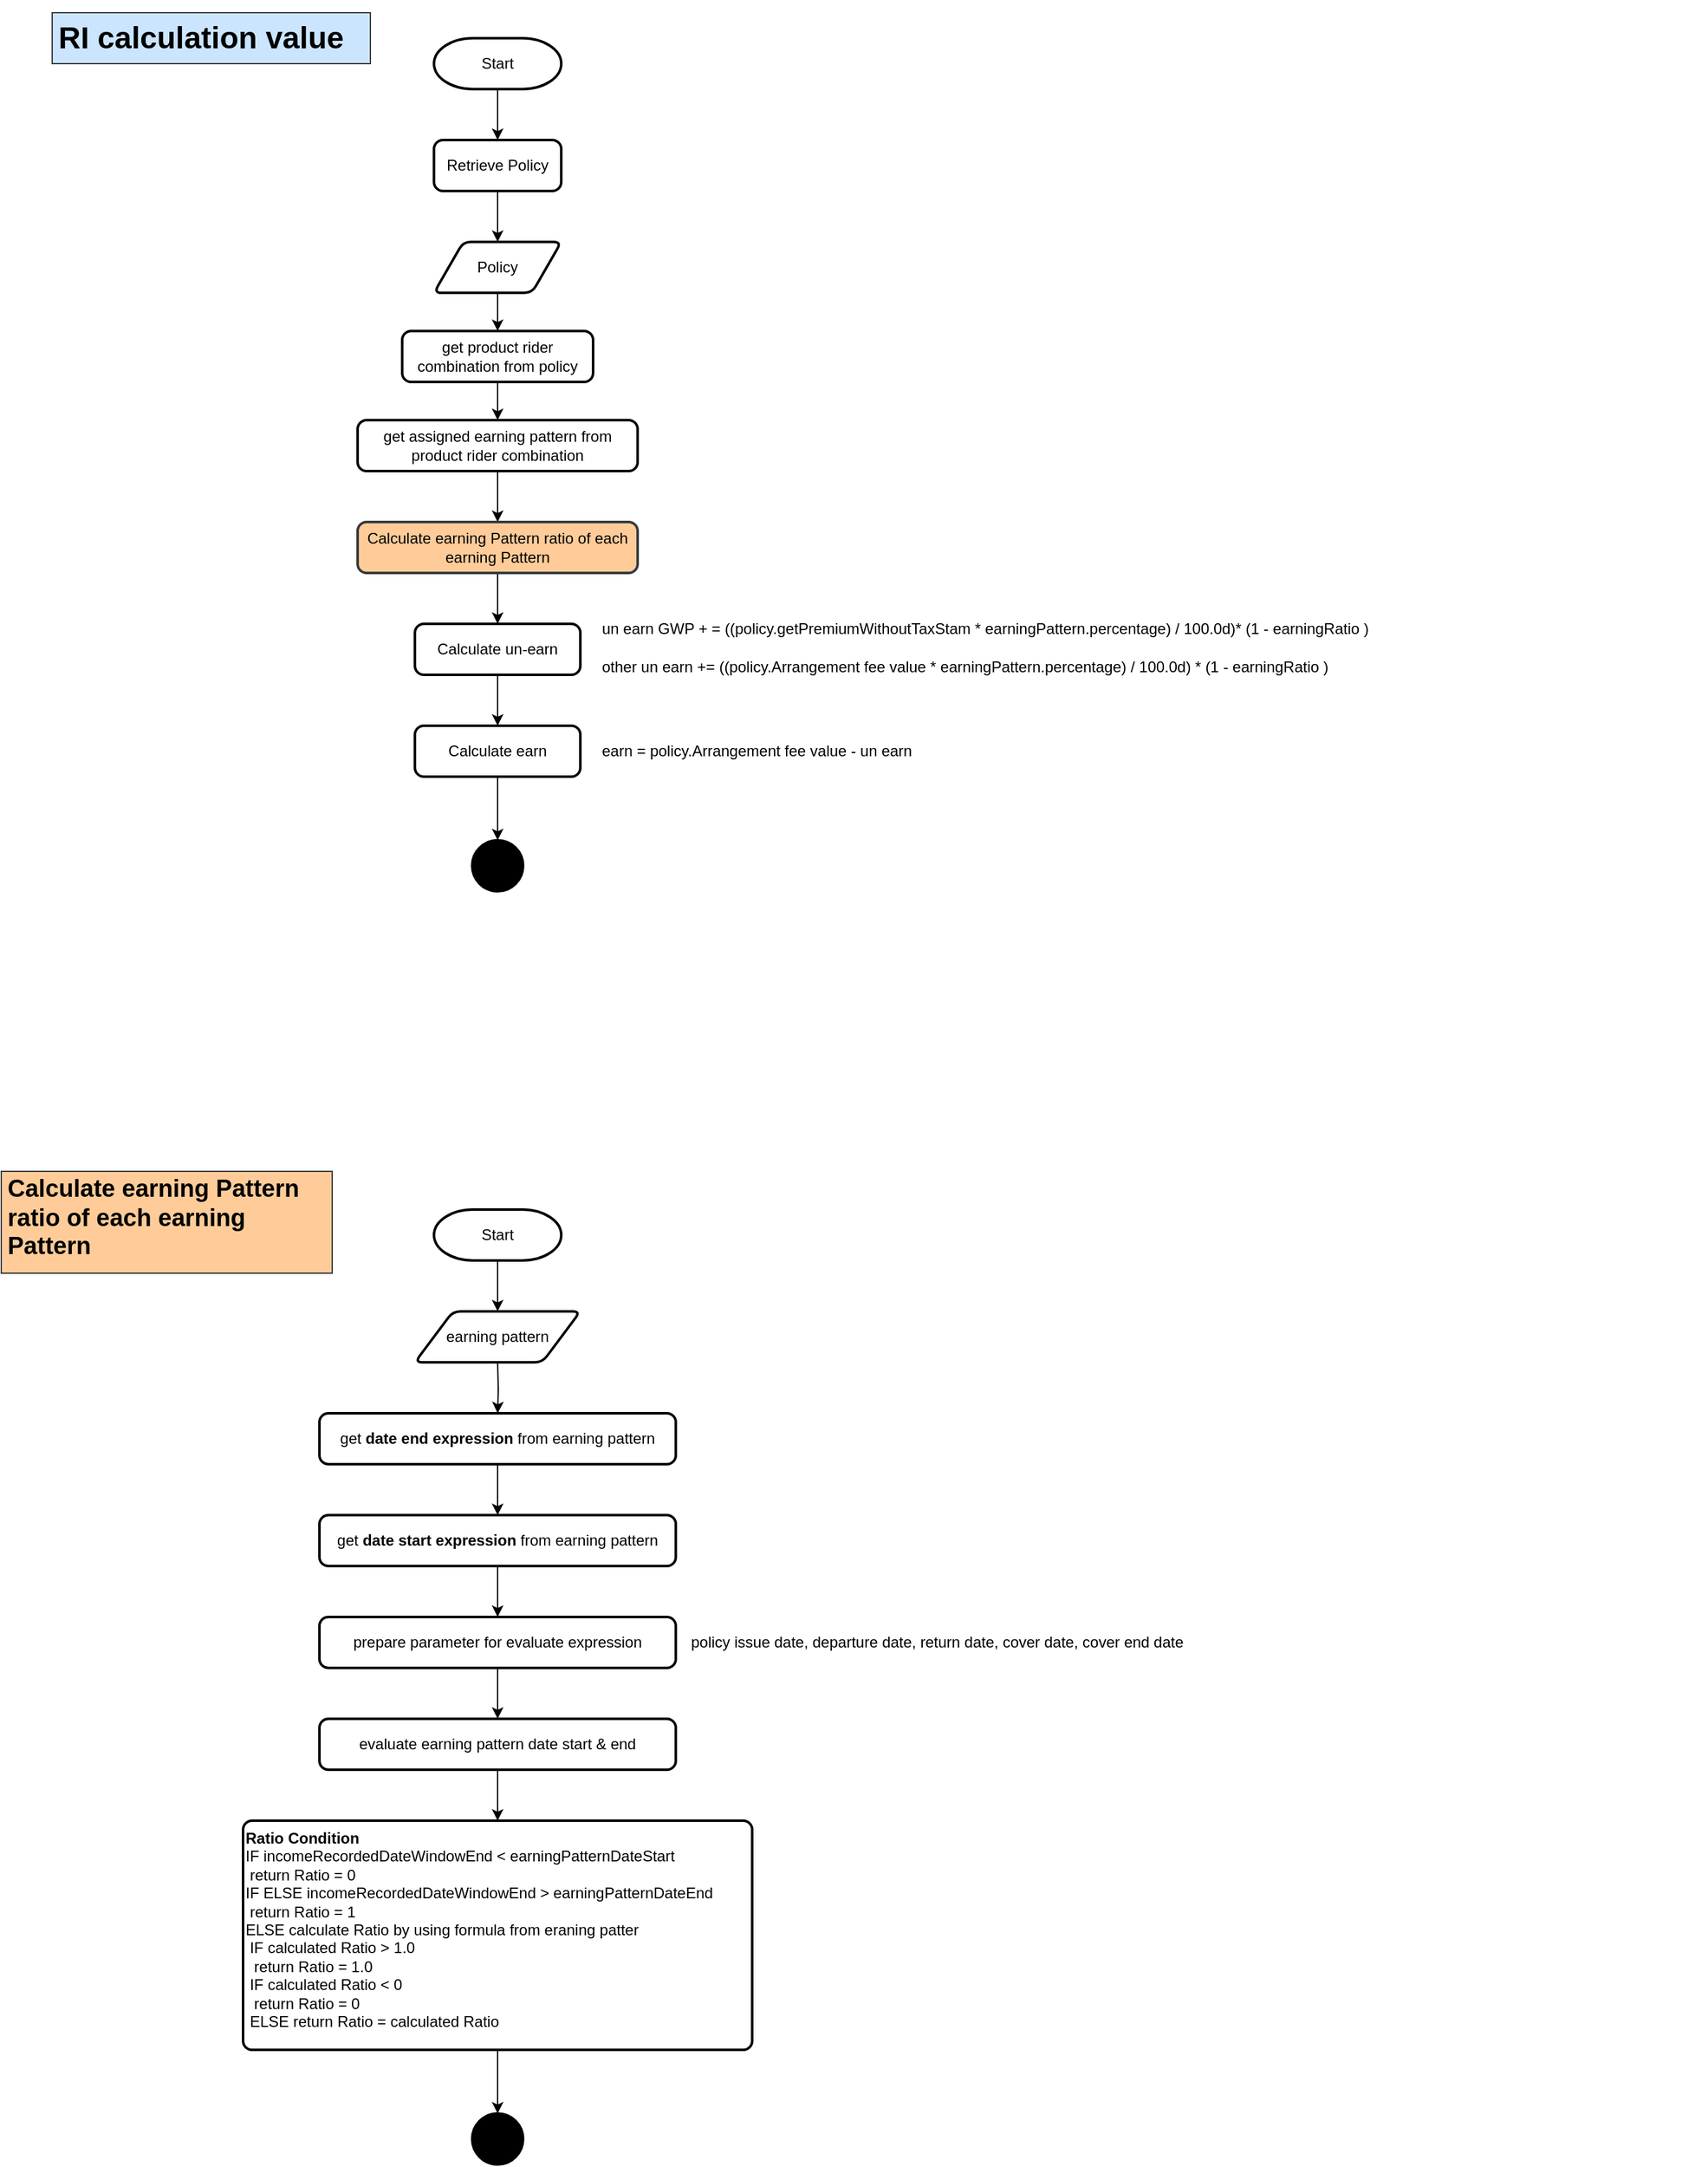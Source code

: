 <mxfile version="12.3.0" type="github" pages="1">
  <diagram id="2hWmoD3ekcz67W5JECnx" name="Page-1">
    <mxGraphModel dx="1233" dy="779" grid="1" gridSize="10" guides="1" tooltips="1" connect="1" arrows="1" fold="1" page="1" pageScale="1" pageWidth="850" pageHeight="1100" math="0" shadow="0">
      <root>
        <mxCell id="0"/>
        <mxCell id="1" parent="0"/>
        <mxCell id="Wfk_m0UaRFvR2InnICNN-17" style="edgeStyle=orthogonalEdgeStyle;rounded=0;orthogonalLoop=1;jettySize=auto;html=1;entryX=0.5;entryY=0;entryDx=0;entryDy=0;" edge="1" parent="1" source="Wfk_m0UaRFvR2InnICNN-2" target="Wfk_m0UaRFvR2InnICNN-5">
          <mxGeometry relative="1" as="geometry"/>
        </mxCell>
        <mxCell id="Wfk_m0UaRFvR2InnICNN-2" value="Retrieve Policy" style="rounded=1;whiteSpace=wrap;html=1;absoluteArcSize=1;arcSize=14;strokeWidth=2;" vertex="1" parent="1">
          <mxGeometry x="370" y="110" width="100" height="40" as="geometry"/>
        </mxCell>
        <mxCell id="Wfk_m0UaRFvR2InnICNN-18" style="edgeStyle=orthogonalEdgeStyle;rounded=0;orthogonalLoop=1;jettySize=auto;html=1;entryX=0.5;entryY=0;entryDx=0;entryDy=0;" edge="1" parent="1" source="Wfk_m0UaRFvR2InnICNN-5" target="Wfk_m0UaRFvR2InnICNN-6">
          <mxGeometry relative="1" as="geometry"/>
        </mxCell>
        <mxCell id="Wfk_m0UaRFvR2InnICNN-5" value="Policy" style="shape=parallelogram;html=1;strokeWidth=2;perimeter=parallelogramPerimeter;whiteSpace=wrap;rounded=1;arcSize=12;size=0.23;" vertex="1" parent="1">
          <mxGeometry x="370" y="190" width="100" height="40" as="geometry"/>
        </mxCell>
        <mxCell id="Wfk_m0UaRFvR2InnICNN-19" style="edgeStyle=orthogonalEdgeStyle;rounded=0;orthogonalLoop=1;jettySize=auto;html=1;entryX=0.5;entryY=0;entryDx=0;entryDy=0;" edge="1" parent="1" source="Wfk_m0UaRFvR2InnICNN-6" target="Wfk_m0UaRFvR2InnICNN-7">
          <mxGeometry relative="1" as="geometry"/>
        </mxCell>
        <mxCell id="Wfk_m0UaRFvR2InnICNN-6" value="get product rider combination from policy" style="rounded=1;whiteSpace=wrap;html=1;absoluteArcSize=1;arcSize=14;strokeWidth=2;" vertex="1" parent="1">
          <mxGeometry x="345" y="260" width="150" height="40" as="geometry"/>
        </mxCell>
        <mxCell id="Wfk_m0UaRFvR2InnICNN-20" style="edgeStyle=orthogonalEdgeStyle;rounded=0;orthogonalLoop=1;jettySize=auto;html=1;entryX=0.5;entryY=0;entryDx=0;entryDy=0;" edge="1" parent="1" source="Wfk_m0UaRFvR2InnICNN-7" target="Wfk_m0UaRFvR2InnICNN-8">
          <mxGeometry relative="1" as="geometry"/>
        </mxCell>
        <mxCell id="Wfk_m0UaRFvR2InnICNN-7" value="get assigned earning pattern from product rider combination" style="rounded=1;whiteSpace=wrap;html=1;absoluteArcSize=1;arcSize=14;strokeWidth=2;" vertex="1" parent="1">
          <mxGeometry x="310" y="330" width="220" height="40" as="geometry"/>
        </mxCell>
        <mxCell id="Wfk_m0UaRFvR2InnICNN-21" style="edgeStyle=orthogonalEdgeStyle;rounded=0;orthogonalLoop=1;jettySize=auto;html=1;entryX=0.5;entryY=0;entryDx=0;entryDy=0;" edge="1" parent="1" source="Wfk_m0UaRFvR2InnICNN-8" target="Wfk_m0UaRFvR2InnICNN-9">
          <mxGeometry relative="1" as="geometry"/>
        </mxCell>
        <mxCell id="Wfk_m0UaRFvR2InnICNN-8" value="Calculate earning Pattern ratio of each earning Pattern" style="rounded=1;whiteSpace=wrap;html=1;absoluteArcSize=1;arcSize=14;strokeWidth=2;fillColor=#ffcc99;strokeColor=#36393d;" vertex="1" parent="1">
          <mxGeometry x="310" y="410" width="220" height="40" as="geometry"/>
        </mxCell>
        <mxCell id="Wfk_m0UaRFvR2InnICNN-22" style="edgeStyle=orthogonalEdgeStyle;rounded=0;orthogonalLoop=1;jettySize=auto;html=1;entryX=0.5;entryY=0;entryDx=0;entryDy=0;" edge="1" parent="1" source="Wfk_m0UaRFvR2InnICNN-9" target="Wfk_m0UaRFvR2InnICNN-12">
          <mxGeometry relative="1" as="geometry"/>
        </mxCell>
        <mxCell id="Wfk_m0UaRFvR2InnICNN-9" value="Calculate un-earn" style="rounded=1;whiteSpace=wrap;html=1;absoluteArcSize=1;arcSize=14;strokeWidth=2;" vertex="1" parent="1">
          <mxGeometry x="355" y="490" width="130" height="40" as="geometry"/>
        </mxCell>
        <UserObject label="un earn GWP + = ((policy.getPremiumWithoutTaxStam * earningPattern.percentage) / 100.0d)* (1 - earningRatio )" link="&lt;!--&#xa; /* Font Definitions */&#xa; @font-face&#xa;	{font-family:&quot;Cordia New&quot;;&#xa;	panose-1:2 11 3 4 2 2 2 2 2 4;&#xa;	mso-font-alt:&quot;Arial Unicode MS&quot;;&#xa;	mso-font-charset:222;&#xa;	mso-generic-font-family:roman;&#xa;	mso-font-format:other;&#xa;	mso-font-pitch:variable;&#xa;	mso-font-signature:16777219 0 0 0 65537 0;}&#xa;@font-face&#xa;	{font-family:&quot;Cordia New&quot;;&#xa;	panose-1:2 11 3 4 2 2 2 2 2 4;&#xa;	mso-font-alt:&quot;Arial Unicode MS&quot;;&#xa;	mso-font-charset:222;&#xa;	mso-generic-font-family:roman;&#xa;	mso-font-format:other;&#xa;	mso-font-pitch:variable;&#xa;	mso-font-signature:16777219 0 0 0 65537 0;}&#xa;@font-face&#xa;	{font-family:Calibri;&#xa;	panose-1:2 15 5 2 2 2 4 3 2 4;&#xa;	mso-font-alt:&quot;Arial Rounded MT Bold&quot;;&#xa;	mso-font-charset:0;&#xa;	mso-generic-font-family:swiss;&#xa;	mso-font-pitch:variable;&#xa;	mso-font-signature:-536859905 -1073732485 9 0 511 0;}&#xa; /* Style Definitions */&#xa; p.MsoNormal, li.MsoNormal, div.MsoNormal&#xa;	{mso-style-unhide:no;&#xa;	mso-style-qformat:yes;&#xa;	mso-style-parent:&quot;&quot;;&#xa;	margin:0in;&#xa;	margin-bottom:.0001pt;&#xa;	mso-pagination:widow-orphan;&#xa;	font-size:11.0pt;&#xa;	font-family:&quot;Calibri&quot;,&quot;sans-serif&quot;;&#xa;	mso-ascii-font-family:Calibri;&#xa;	mso-ascii-theme-font:minor-latin;&#xa;	mso-fareast-font-family:Calibri;&#xa;	mso-fareast-theme-font:minor-latin;&#xa;	mso-hansi-font-family:Calibri;&#xa;	mso-hansi-theme-font:minor-latin;&#xa;	mso-bidi-font-family:&quot;Cordia New&quot;;&#xa;	mso-bidi-theme-font:minor-bidi;&#xa;	mso-bidi-language:AR-SA;}&#xa;span.EmailStyle15&#xa;	{mso-style-type:personal;&#xa;	mso-style-noshow:yes;&#xa;	mso-style-unhide:no;&#xa;	mso-ansi-font-size:11.0pt;&#xa;	mso-bidi-font-size:11.0pt;&#xa;	font-family:&quot;Calibri&quot;,&quot;sans-serif&quot;;&#xa;	mso-ascii-font-family:Calibri;&#xa;	mso-ascii-theme-font:minor-latin;&#xa;	mso-fareast-font-family:Calibri;&#xa;	mso-fareast-theme-font:minor-latin;&#xa;	mso-hansi-font-family:Calibri;&#xa;	mso-hansi-theme-font:minor-latin;&#xa;	mso-bidi-font-family:&quot;Cordia New&quot;;&#xa;	mso-bidi-theme-font:minor-bidi;&#xa;	color:windowtext;}&#xa;.MsoChpDefault&#xa;	{mso-style-type:export-only;&#xa;	mso-default-props:yes;&#xa;	mso-bidi-font-size:11.0pt;&#xa;	font-family:&quot;Calibri&quot;,&quot;sans-serif&quot;;&#xa;	mso-ascii-font-family:Calibri;&#xa;	mso-ascii-theme-font:minor-latin;&#xa;	mso-fareast-font-family:Calibri;&#xa;	mso-fareast-theme-font:minor-latin;&#xa;	mso-hansi-font-family:Calibri;&#xa;	mso-hansi-theme-font:minor-latin;&#xa;	mso-bidi-font-family:&quot;Cordia New&quot;;&#xa;	mso-bidi-theme-font:minor-bidi;&#xa;	mso-bidi-language:AR-SA;}&#xa;@page WordSection1&#xa;	{size:8.5in 11.0in;&#xa;	margin:1.0in 1.0in 1.0in 1.0in;&#xa;	mso-header-margin:.5in;&#xa;	mso-footer-margin:.5in;&#xa;	mso-paper-source:0;}&#xa;div.WordSection1&#xa;	{page:WordSection1;}&#xa; /* List Definitions */&#xa; @list l0&#xa;	{mso-list-id:1015108780;&#xa;	mso-list-template-ids:900334242;}&#xa;ol&#xa;	{margin-bottom:0in;}&#xa;ul&#xa;	{margin-bottom:0in;}&#xa;--&gt;&#xa;&#xa;&#xa;&#xa;&#xa;&#xa;&#xa;&#xa;&#xa; &#xa;  un earn GWP + =&#xa;      ((policy.getPremiumWithoutTaxStam * earningPattern.percentage) / 100.0d)&#xa;      * (1 - earningRatio )" id="Wfk_m0UaRFvR2InnICNN-10">
          <mxCell style="text;html=1;" vertex="1" parent="1">
            <mxGeometry x="500" y="480" width="800" height="30" as="geometry"/>
          </mxCell>
        </UserObject>
        <UserObject label="other un earn += ((policy.Arrangement fee value * earningPattern.percentage) / 100.0d) * (1 - earningRatio )" link="&lt;!--&#xa; /* Font Definitions */&#xa; @font-face&#xa;	{font-family:&quot;Cordia New&quot;;&#xa;	panose-1:2 11 3 4 2 2 2 2 2 4;&#xa;	mso-font-alt:&quot;Arial Unicode MS&quot;;&#xa;	mso-font-charset:222;&#xa;	mso-generic-font-family:roman;&#xa;	mso-font-format:other;&#xa;	mso-font-pitch:variable;&#xa;	mso-font-signature:16777219 0 0 0 65537 0;}&#xa;@font-face&#xa;	{font-family:&quot;Cordia New&quot;;&#xa;	panose-1:2 11 3 4 2 2 2 2 2 4;&#xa;	mso-font-alt:&quot;Arial Unicode MS&quot;;&#xa;	mso-font-charset:222;&#xa;	mso-generic-font-family:roman;&#xa;	mso-font-format:other;&#xa;	mso-font-pitch:variable;&#xa;	mso-font-signature:16777219 0 0 0 65537 0;}&#xa;@font-face&#xa;	{font-family:Calibri;&#xa;	panose-1:2 15 5 2 2 2 4 3 2 4;&#xa;	mso-font-alt:&quot;Arial Rounded MT Bold&quot;;&#xa;	mso-font-charset:0;&#xa;	mso-generic-font-family:swiss;&#xa;	mso-font-pitch:variable;&#xa;	mso-font-signature:-536859905 -1073732485 9 0 511 0;}&#xa; /* Style Definitions */&#xa; p.MsoNormal, li.MsoNormal, div.MsoNormal&#xa;	{mso-style-unhide:no;&#xa;	mso-style-qformat:yes;&#xa;	mso-style-parent:&quot;&quot;;&#xa;	margin:0in;&#xa;	margin-bottom:.0001pt;&#xa;	mso-pagination:widow-orphan;&#xa;	font-size:11.0pt;&#xa;	font-family:&quot;Calibri&quot;,&quot;sans-serif&quot;;&#xa;	mso-ascii-font-family:Calibri;&#xa;	mso-ascii-theme-font:minor-latin;&#xa;	mso-fareast-font-family:Calibri;&#xa;	mso-fareast-theme-font:minor-latin;&#xa;	mso-hansi-font-family:Calibri;&#xa;	mso-hansi-theme-font:minor-latin;&#xa;	mso-bidi-font-family:&quot;Cordia New&quot;;&#xa;	mso-bidi-theme-font:minor-bidi;&#xa;	mso-bidi-language:AR-SA;}&#xa;span.EmailStyle15&#xa;	{mso-style-type:personal;&#xa;	mso-style-noshow:yes;&#xa;	mso-style-unhide:no;&#xa;	mso-ansi-font-size:11.0pt;&#xa;	mso-bidi-font-size:11.0pt;&#xa;	font-family:&quot;Calibri&quot;,&quot;sans-serif&quot;;&#xa;	mso-ascii-font-family:Calibri;&#xa;	mso-ascii-theme-font:minor-latin;&#xa;	mso-fareast-font-family:Calibri;&#xa;	mso-fareast-theme-font:minor-latin;&#xa;	mso-hansi-font-family:Calibri;&#xa;	mso-hansi-theme-font:minor-latin;&#xa;	mso-bidi-font-family:&quot;Cordia New&quot;;&#xa;	mso-bidi-theme-font:minor-bidi;&#xa;	color:windowtext;}&#xa;.MsoChpDefault&#xa;	{mso-style-type:export-only;&#xa;	mso-default-props:yes;&#xa;	mso-bidi-font-size:11.0pt;&#xa;	font-family:&quot;Calibri&quot;,&quot;sans-serif&quot;;&#xa;	mso-ascii-font-family:Calibri;&#xa;	mso-ascii-theme-font:minor-latin;&#xa;	mso-fareast-font-family:Calibri;&#xa;	mso-fareast-theme-font:minor-latin;&#xa;	mso-hansi-font-family:Calibri;&#xa;	mso-hansi-theme-font:minor-latin;&#xa;	mso-bidi-font-family:&quot;Cordia New&quot;;&#xa;	mso-bidi-theme-font:minor-bidi;&#xa;	mso-bidi-language:AR-SA;}&#xa;@page WordSection1&#xa;	{size:8.5in 11.0in;&#xa;	margin:1.0in 1.0in 1.0in 1.0in;&#xa;	mso-header-margin:.5in;&#xa;	mso-footer-margin:.5in;&#xa;	mso-paper-source:0;}&#xa;div.WordSection1&#xa;	{page:WordSection1;}&#xa;--&gt;&#xa;&#xa;&#xa;&#xa;&#xa;&#xa;other un earn += ((policy.Arrangement fee value *&#xa;earningPattern.percentage) / 100.0d) * (1 - earningRatio )" id="Wfk_m0UaRFvR2InnICNN-11">
          <mxCell style="text;html=1;" vertex="1" parent="1">
            <mxGeometry x="500" y="510" width="870" height="30" as="geometry"/>
          </mxCell>
        </UserObject>
        <mxCell id="Wfk_m0UaRFvR2InnICNN-23" style="edgeStyle=orthogonalEdgeStyle;rounded=0;orthogonalLoop=1;jettySize=auto;html=1;entryX=0.5;entryY=0;entryDx=0;entryDy=0;entryPerimeter=0;" edge="1" parent="1" source="Wfk_m0UaRFvR2InnICNN-12" target="Wfk_m0UaRFvR2InnICNN-14">
          <mxGeometry relative="1" as="geometry"/>
        </mxCell>
        <mxCell id="Wfk_m0UaRFvR2InnICNN-12" value="Calculate earn" style="rounded=1;whiteSpace=wrap;html=1;absoluteArcSize=1;arcSize=14;strokeWidth=2;" vertex="1" parent="1">
          <mxGeometry x="355" y="570" width="130" height="40" as="geometry"/>
        </mxCell>
        <mxCell id="Wfk_m0UaRFvR2InnICNN-13" value="earn =&amp;nbsp;&lt;span style=&quot;white-space: nowrap&quot;&gt;policy.Arrangement fee value -&amp;nbsp;&lt;/span&gt;&lt;span style=&quot;white-space: nowrap&quot;&gt;un earn&amp;nbsp;&lt;/span&gt;" style="text;html=1;strokeColor=none;fillColor=none;align=left;verticalAlign=middle;whiteSpace=wrap;rounded=0;" vertex="1" parent="1">
          <mxGeometry x="500" y="580" width="450" height="20" as="geometry"/>
        </mxCell>
        <mxCell id="Wfk_m0UaRFvR2InnICNN-14" value="" style="strokeWidth=2;html=1;shape=mxgraph.flowchart.start_2;whiteSpace=wrap;align=left;fillColor=#000000;" vertex="1" parent="1">
          <mxGeometry x="400" y="660" width="40" height="40" as="geometry"/>
        </mxCell>
        <mxCell id="Wfk_m0UaRFvR2InnICNN-16" style="edgeStyle=orthogonalEdgeStyle;rounded=0;orthogonalLoop=1;jettySize=auto;html=1;entryX=0.5;entryY=0;entryDx=0;entryDy=0;" edge="1" parent="1" source="Wfk_m0UaRFvR2InnICNN-15" target="Wfk_m0UaRFvR2InnICNN-2">
          <mxGeometry relative="1" as="geometry"/>
        </mxCell>
        <mxCell id="Wfk_m0UaRFvR2InnICNN-15" value="Start" style="strokeWidth=2;html=1;shape=mxgraph.flowchart.terminator;whiteSpace=wrap;align=center;" vertex="1" parent="1">
          <mxGeometry x="370" y="30" width="100" height="40" as="geometry"/>
        </mxCell>
        <mxCell id="Wfk_m0UaRFvR2InnICNN-24" value="&lt;h1 style=&quot;font-size: 19px;&quot;&gt;&lt;span style=&quot;font-size: 19px; text-align: center;&quot;&gt;Calculate earning Pattern ratio of each earning Pattern&lt;/span&gt;&lt;br style=&quot;font-size: 19px;&quot;&gt;&lt;/h1&gt;" style="text;html=1;strokeColor=#36393d;fillColor=#ffcc99;spacing=5;spacingTop=-20;whiteSpace=wrap;overflow=hidden;rounded=0;align=left;fontStyle=1;fontSize=19;" vertex="1" parent="1">
          <mxGeometry x="30" y="920" width="260" height="80" as="geometry"/>
        </mxCell>
        <mxCell id="Wfk_m0UaRFvR2InnICNN-25" value="&lt;h1&gt;RI calculation value&lt;/h1&gt;" style="text;html=1;strokeColor=#36393d;fillColor=#cce5ff;spacing=5;spacingTop=-20;whiteSpace=wrap;overflow=hidden;rounded=0;align=left;" vertex="1" parent="1">
          <mxGeometry x="70" y="10" width="250" height="40" as="geometry"/>
        </mxCell>
        <mxCell id="Wfk_m0UaRFvR2InnICNN-37" style="edgeStyle=orthogonalEdgeStyle;rounded=0;orthogonalLoop=1;jettySize=auto;html=1;entryX=0.5;entryY=0;entryDx=0;entryDy=0;" edge="1" parent="1" source="Wfk_m0UaRFvR2InnICNN-26">
          <mxGeometry relative="1" as="geometry">
            <mxPoint x="420" y="1030" as="targetPoint"/>
          </mxGeometry>
        </mxCell>
        <mxCell id="Wfk_m0UaRFvR2InnICNN-26" value="Start" style="strokeWidth=2;html=1;shape=mxgraph.flowchart.terminator;whiteSpace=wrap;align=center;" vertex="1" parent="1">
          <mxGeometry x="370" y="950" width="100" height="40" as="geometry"/>
        </mxCell>
        <mxCell id="Wfk_m0UaRFvR2InnICNN-31" style="edgeStyle=orthogonalEdgeStyle;rounded=0;orthogonalLoop=1;jettySize=auto;html=1;entryX=0.5;entryY=0;entryDx=0;entryDy=0;" edge="1" parent="1" target="Wfk_m0UaRFvR2InnICNN-28">
          <mxGeometry relative="1" as="geometry">
            <mxPoint x="420" y="1070" as="sourcePoint"/>
          </mxGeometry>
        </mxCell>
        <mxCell id="Wfk_m0UaRFvR2InnICNN-30" value="" style="edgeStyle=orthogonalEdgeStyle;rounded=0;orthogonalLoop=1;jettySize=auto;html=1;" edge="1" parent="1" source="Wfk_m0UaRFvR2InnICNN-28" target="Wfk_m0UaRFvR2InnICNN-29">
          <mxGeometry relative="1" as="geometry"/>
        </mxCell>
        <mxCell id="Wfk_m0UaRFvR2InnICNN-28" value="get &lt;b&gt;date end expression&lt;/b&gt; from earning pattern" style="rounded=1;whiteSpace=wrap;html=1;absoluteArcSize=1;arcSize=14;strokeWidth=2;" vertex="1" parent="1">
          <mxGeometry x="280" y="1110" width="280" height="40" as="geometry"/>
        </mxCell>
        <mxCell id="Wfk_m0UaRFvR2InnICNN-35" value="" style="edgeStyle=orthogonalEdgeStyle;rounded=0;orthogonalLoop=1;jettySize=auto;html=1;" edge="1" parent="1" source="Wfk_m0UaRFvR2InnICNN-29" target="Wfk_m0UaRFvR2InnICNN-34">
          <mxGeometry relative="1" as="geometry"/>
        </mxCell>
        <mxCell id="Wfk_m0UaRFvR2InnICNN-29" value="get &lt;b&gt;date start expression&lt;/b&gt; from earning pattern" style="rounded=1;whiteSpace=wrap;html=1;absoluteArcSize=1;arcSize=14;strokeWidth=2;" vertex="1" parent="1">
          <mxGeometry x="280" y="1190" width="280" height="40" as="geometry"/>
        </mxCell>
        <mxCell id="Wfk_m0UaRFvR2InnICNN-39" value="" style="edgeStyle=orthogonalEdgeStyle;rounded=0;orthogonalLoop=1;jettySize=auto;html=1;" edge="1" parent="1" source="Wfk_m0UaRFvR2InnICNN-34" target="Wfk_m0UaRFvR2InnICNN-38">
          <mxGeometry relative="1" as="geometry"/>
        </mxCell>
        <mxCell id="Wfk_m0UaRFvR2InnICNN-34" value="prepare parameter for evaluate expression" style="rounded=1;whiteSpace=wrap;html=1;absoluteArcSize=1;arcSize=14;strokeWidth=2;" vertex="1" parent="1">
          <mxGeometry x="280" y="1270" width="280" height="40" as="geometry"/>
        </mxCell>
        <mxCell id="Wfk_m0UaRFvR2InnICNN-42" value="" style="edgeStyle=orthogonalEdgeStyle;rounded=0;orthogonalLoop=1;jettySize=auto;html=1;" edge="1" parent="1" source="Wfk_m0UaRFvR2InnICNN-38" target="Wfk_m0UaRFvR2InnICNN-41">
          <mxGeometry relative="1" as="geometry"/>
        </mxCell>
        <mxCell id="Wfk_m0UaRFvR2InnICNN-38" value="evaluate earning pattern date start &amp;amp; end" style="rounded=1;whiteSpace=wrap;html=1;absoluteArcSize=1;arcSize=14;strokeWidth=2;" vertex="1" parent="1">
          <mxGeometry x="280" y="1350" width="280" height="40" as="geometry"/>
        </mxCell>
        <mxCell id="Wfk_m0UaRFvR2InnICNN-44" style="edgeStyle=orthogonalEdgeStyle;rounded=0;orthogonalLoop=1;jettySize=auto;html=1;entryX=0.5;entryY=0;entryDx=0;entryDy=0;entryPerimeter=0;" edge="1" parent="1" source="Wfk_m0UaRFvR2InnICNN-41" target="Wfk_m0UaRFvR2InnICNN-43">
          <mxGeometry relative="1" as="geometry"/>
        </mxCell>
        <mxCell id="Wfk_m0UaRFvR2InnICNN-41" value="&lt;div&gt;&lt;div&gt;&lt;span&gt;&lt;b&gt;Ratio Condition&lt;/b&gt;&lt;/span&gt;&lt;/div&gt;&lt;div&gt;&lt;span&gt;IF incomeRecordedDateWindowEnd &amp;lt; earningPatternDateStart&lt;/span&gt;&lt;/div&gt;&lt;div&gt;&lt;span&gt;&lt;span style=&quot;white-space: pre&quot;&gt;	&lt;/span&gt;return&amp;nbsp;Ratio = 0&amp;nbsp;&lt;/span&gt;&lt;/div&gt;&lt;div&gt;&lt;span&gt;IF ELSE incomeRecordedDateWindowEnd &amp;gt; earningPatternDateEnd&lt;/span&gt;&lt;/div&gt;&lt;div&gt;&lt;span&gt;&lt;span style=&quot;white-space: pre&quot;&gt;	&lt;/span&gt;&lt;/span&gt;return&lt;span&gt;&amp;nbsp;Ratio = 1&amp;nbsp;&lt;/span&gt;&lt;/div&gt;&lt;div&gt;&lt;span&gt;ELSE calculate Ratio by using formula from eraning patter&lt;/span&gt;&lt;/div&gt;&lt;div&gt;&lt;span&gt;&lt;span style=&quot;white-space: pre&quot;&gt;	&lt;/span&gt;IF calculated Ratio &amp;gt; 1.0&lt;/span&gt;&lt;/div&gt;&lt;div&gt;&lt;span&gt;&lt;span style=&quot;white-space: pre&quot;&gt;		&lt;/span&gt;&lt;/span&gt;return&lt;span&gt;&amp;nbsp;Ratio = 1.0&lt;/span&gt;&lt;/div&gt;&lt;div&gt;&lt;span&gt;&lt;span style=&quot;white-space: pre&quot;&gt;	&lt;/span&gt;IF calculated Ratio &amp;lt; 0&lt;/span&gt;&lt;/div&gt;&lt;div&gt;&lt;span&gt;&lt;span style=&quot;white-space: pre&quot;&gt;		&lt;/span&gt;&lt;/span&gt;return&lt;span&gt;&amp;nbsp;Ratio = 0&lt;/span&gt;&lt;/div&gt;&lt;div&gt;&lt;span&gt;&lt;span style=&quot;white-space: pre&quot;&gt;	&lt;/span&gt;ELSE&amp;nbsp;&lt;/span&gt;return&lt;span&gt;&amp;nbsp;Ratio = calculated Ratio&lt;/span&gt;&lt;/div&gt;&lt;/div&gt;&lt;div&gt;&lt;span&gt;&lt;br&gt;&lt;/span&gt;&lt;/div&gt;" style="rounded=1;whiteSpace=wrap;html=1;absoluteArcSize=1;arcSize=14;strokeWidth=2;align=left;verticalAlign=top;fontStyle=0" vertex="1" parent="1">
          <mxGeometry x="220" y="1430" width="400" height="180" as="geometry"/>
        </mxCell>
        <mxCell id="Wfk_m0UaRFvR2InnICNN-43" value="" style="strokeWidth=2;html=1;shape=mxgraph.flowchart.start_2;whiteSpace=wrap;align=left;fillColor=#000000;" vertex="1" parent="1">
          <mxGeometry x="400" y="1660" width="40" height="40" as="geometry"/>
        </mxCell>
        <mxCell id="Wfk_m0UaRFvR2InnICNN-46" value="&lt;span style=&quot;white-space: normal;&quot;&gt;earning pattern&lt;/span&gt;" style="shape=parallelogram;html=1;strokeWidth=2;perimeter=parallelogramPerimeter;whiteSpace=wrap;rounded=1;arcSize=12;size=0.23;align=center;" vertex="1" parent="1">
          <mxGeometry x="355" y="1030" width="130" height="40" as="geometry"/>
        </mxCell>
        <mxCell id="Wfk_m0UaRFvR2InnICNN-47" value="policy issue date, departure date, return date, cover date, cover end date" style="text;html=1;strokeColor=none;fillColor=none;align=left;verticalAlign=middle;whiteSpace=wrap;rounded=0;" vertex="1" parent="1">
          <mxGeometry x="570" y="1280" width="450" height="20" as="geometry"/>
        </mxCell>
      </root>
    </mxGraphModel>
  </diagram>
</mxfile>
